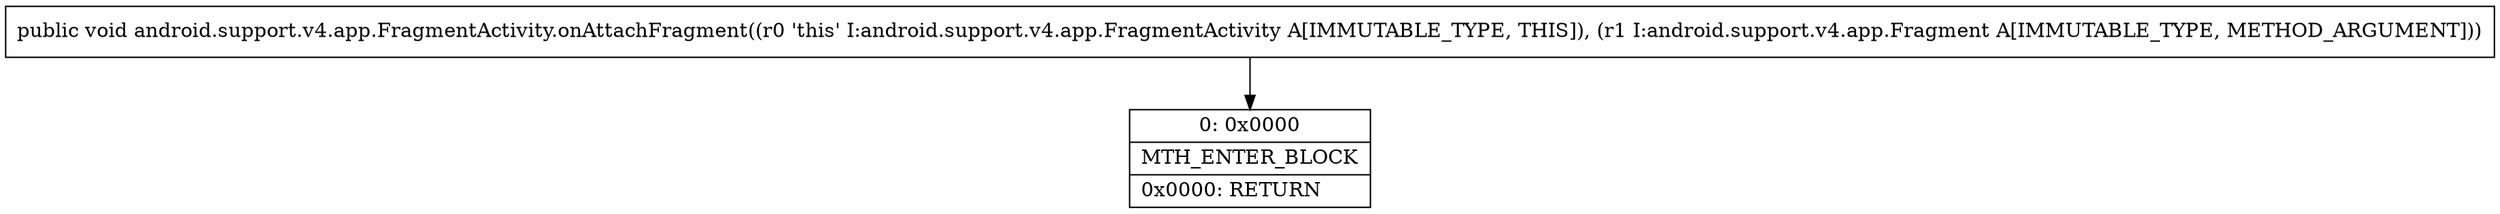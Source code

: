 digraph "CFG forandroid.support.v4.app.FragmentActivity.onAttachFragment(Landroid\/support\/v4\/app\/Fragment;)V" {
Node_0 [shape=record,label="{0\:\ 0x0000|MTH_ENTER_BLOCK\l|0x0000: RETURN   \l}"];
MethodNode[shape=record,label="{public void android.support.v4.app.FragmentActivity.onAttachFragment((r0 'this' I:android.support.v4.app.FragmentActivity A[IMMUTABLE_TYPE, THIS]), (r1 I:android.support.v4.app.Fragment A[IMMUTABLE_TYPE, METHOD_ARGUMENT])) }"];
MethodNode -> Node_0;
}

